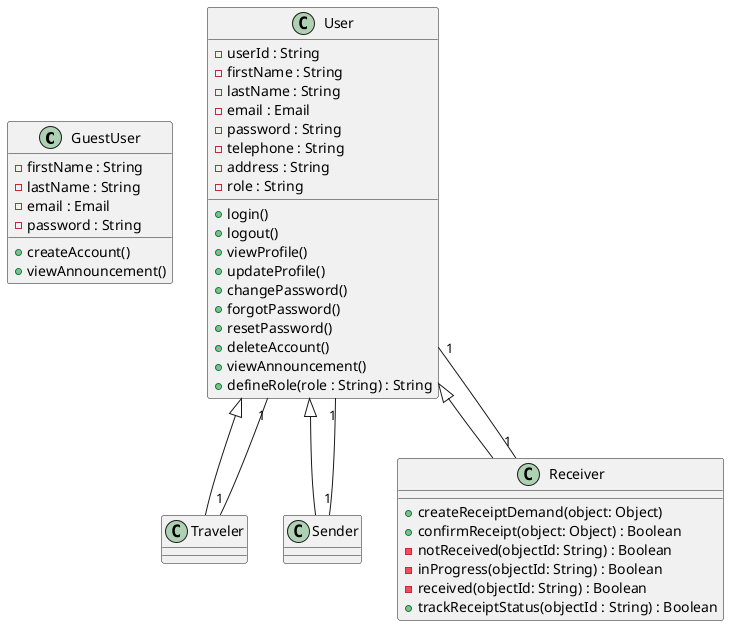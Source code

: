 @!include ../commons.style
@startuml

'Déclaration de la classe GuestUser

class GuestUser {
- firstName : String
- lastName : String
- email : Email
- password : String

+ createAccount()
+ viewAnnouncement()
}

'Déclaration de la classe User
class User {
- userId : String
- firstName : String
- lastName : String
- email : Email
- password : String
- telephone : String
- address : String
- role : String


+ login()
+ logout()
+ viewProfile()
+ updateProfile()
+ changePassword()
+ forgotPassword()
+ resetPassword()
+ deleteAccount()
+ viewAnnouncement()
+ defineRole(role : String) : String
}

'Déclaration de la classe Voyageur
class Traveler {

'Déclaration de la classe Sender

/'Overriding methods from Annoncement
+createAnnouncement()
'/

}

class Sender{
/'Overriding methods from Annoncement
+createAnnouncement()
'/
}

class Receiver{
+createReceiptDemand(object: Object)
+confirmReceipt(object: Object) : Boolean
-notReceived(objectId: String) : Boolean
-inProgress(objectId: String) : Boolean
-received(objectId: String) : Boolean
+trackReceiptStatus(objectId : String) : Boolean
}

User  <|-- Traveler
User  <|-- Sender
User <|-- Receiver

'Association User à Voyageur
User "1" -- "1" Traveler
'Association User à Sender
User "1" -- "1" Sender
'Association User à Receiver
User "1" -- "1" Receiver

@enduml
